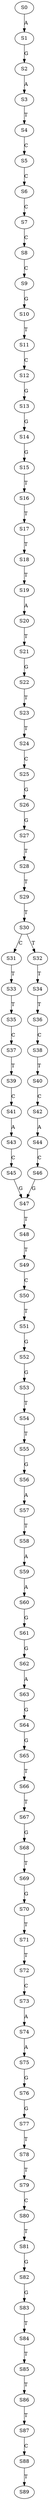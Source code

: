 strict digraph  {
	S0 -> S1 [ label = A ];
	S1 -> S2 [ label = G ];
	S2 -> S3 [ label = A ];
	S3 -> S4 [ label = T ];
	S4 -> S5 [ label = C ];
	S5 -> S6 [ label = C ];
	S6 -> S7 [ label = C ];
	S7 -> S8 [ label = C ];
	S8 -> S9 [ label = C ];
	S9 -> S10 [ label = G ];
	S10 -> S11 [ label = T ];
	S11 -> S12 [ label = C ];
	S12 -> S13 [ label = G ];
	S13 -> S14 [ label = G ];
	S14 -> S15 [ label = G ];
	S15 -> S16 [ label = T ];
	S16 -> S17 [ label = T ];
	S17 -> S18 [ label = T ];
	S18 -> S19 [ label = T ];
	S19 -> S20 [ label = A ];
	S20 -> S21 [ label = T ];
	S21 -> S22 [ label = G ];
	S22 -> S23 [ label = T ];
	S23 -> S24 [ label = T ];
	S24 -> S25 [ label = C ];
	S25 -> S26 [ label = G ];
	S26 -> S27 [ label = G ];
	S27 -> S28 [ label = T ];
	S28 -> S29 [ label = T ];
	S29 -> S30 [ label = T ];
	S30 -> S31 [ label = C ];
	S30 -> S32 [ label = T ];
	S31 -> S33 [ label = T ];
	S32 -> S34 [ label = T ];
	S33 -> S35 [ label = T ];
	S34 -> S36 [ label = T ];
	S35 -> S37 [ label = C ];
	S36 -> S38 [ label = C ];
	S37 -> S39 [ label = T ];
	S38 -> S40 [ label = T ];
	S39 -> S41 [ label = C ];
	S40 -> S42 [ label = C ];
	S41 -> S43 [ label = A ];
	S42 -> S44 [ label = A ];
	S43 -> S45 [ label = C ];
	S44 -> S46 [ label = C ];
	S45 -> S47 [ label = G ];
	S46 -> S47 [ label = G ];
	S47 -> S48 [ label = T ];
	S48 -> S49 [ label = T ];
	S49 -> S50 [ label = C ];
	S50 -> S51 [ label = T ];
	S51 -> S52 [ label = G ];
	S52 -> S53 [ label = G ];
	S53 -> S54 [ label = T ];
	S54 -> S55 [ label = T ];
	S55 -> S56 [ label = G ];
	S56 -> S57 [ label = A ];
	S57 -> S58 [ label = T ];
	S58 -> S59 [ label = A ];
	S59 -> S60 [ label = A ];
	S60 -> S61 [ label = G ];
	S61 -> S62 [ label = G ];
	S62 -> S63 [ label = A ];
	S63 -> S64 [ label = G ];
	S64 -> S65 [ label = G ];
	S65 -> S66 [ label = T ];
	S66 -> S67 [ label = T ];
	S67 -> S68 [ label = G ];
	S68 -> S69 [ label = T ];
	S69 -> S70 [ label = G ];
	S70 -> S71 [ label = T ];
	S71 -> S72 [ label = T ];
	S72 -> S73 [ label = C ];
	S73 -> S74 [ label = A ];
	S74 -> S75 [ label = A ];
	S75 -> S76 [ label = G ];
	S76 -> S77 [ label = G ];
	S77 -> S78 [ label = T ];
	S78 -> S79 [ label = T ];
	S79 -> S80 [ label = C ];
	S80 -> S81 [ label = T ];
	S81 -> S82 [ label = G ];
	S82 -> S83 [ label = G ];
	S83 -> S84 [ label = T ];
	S84 -> S85 [ label = T ];
	S85 -> S86 [ label = T ];
	S86 -> S87 [ label = T ];
	S87 -> S88 [ label = C ];
	S88 -> S89 [ label = T ];
}
